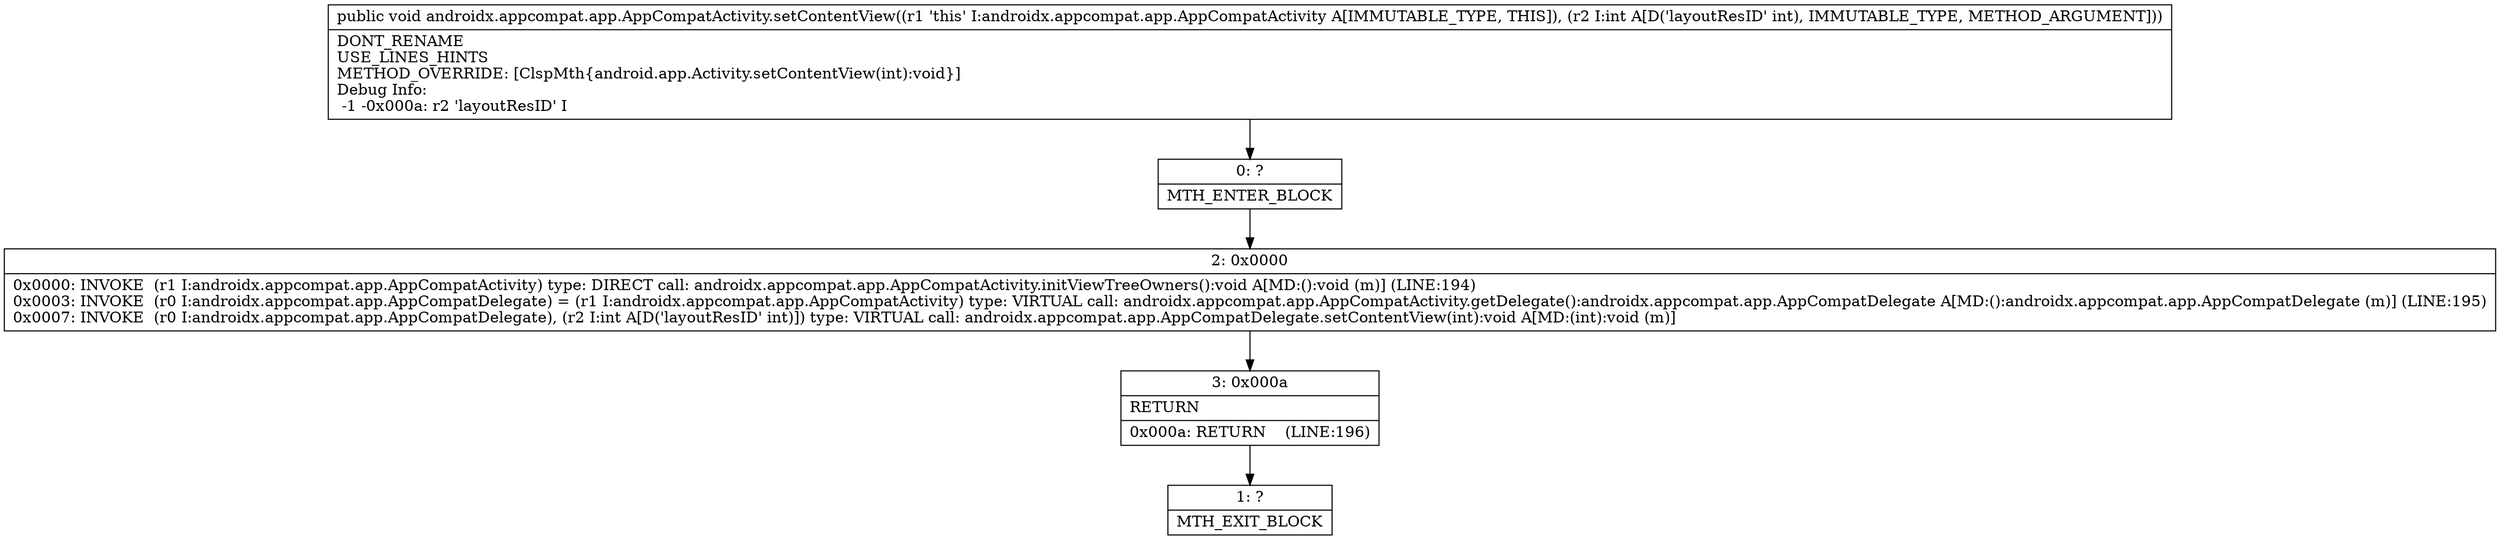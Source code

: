 digraph "CFG forandroidx.appcompat.app.AppCompatActivity.setContentView(I)V" {
Node_0 [shape=record,label="{0\:\ ?|MTH_ENTER_BLOCK\l}"];
Node_2 [shape=record,label="{2\:\ 0x0000|0x0000: INVOKE  (r1 I:androidx.appcompat.app.AppCompatActivity) type: DIRECT call: androidx.appcompat.app.AppCompatActivity.initViewTreeOwners():void A[MD:():void (m)] (LINE:194)\l0x0003: INVOKE  (r0 I:androidx.appcompat.app.AppCompatDelegate) = (r1 I:androidx.appcompat.app.AppCompatActivity) type: VIRTUAL call: androidx.appcompat.app.AppCompatActivity.getDelegate():androidx.appcompat.app.AppCompatDelegate A[MD:():androidx.appcompat.app.AppCompatDelegate (m)] (LINE:195)\l0x0007: INVOKE  (r0 I:androidx.appcompat.app.AppCompatDelegate), (r2 I:int A[D('layoutResID' int)]) type: VIRTUAL call: androidx.appcompat.app.AppCompatDelegate.setContentView(int):void A[MD:(int):void (m)]\l}"];
Node_3 [shape=record,label="{3\:\ 0x000a|RETURN\l|0x000a: RETURN    (LINE:196)\l}"];
Node_1 [shape=record,label="{1\:\ ?|MTH_EXIT_BLOCK\l}"];
MethodNode[shape=record,label="{public void androidx.appcompat.app.AppCompatActivity.setContentView((r1 'this' I:androidx.appcompat.app.AppCompatActivity A[IMMUTABLE_TYPE, THIS]), (r2 I:int A[D('layoutResID' int), IMMUTABLE_TYPE, METHOD_ARGUMENT]))  | DONT_RENAME\lUSE_LINES_HINTS\lMETHOD_OVERRIDE: [ClspMth\{android.app.Activity.setContentView(int):void\}]\lDebug Info:\l  \-1 \-0x000a: r2 'layoutResID' I\l}"];
MethodNode -> Node_0;Node_0 -> Node_2;
Node_2 -> Node_3;
Node_3 -> Node_1;
}

